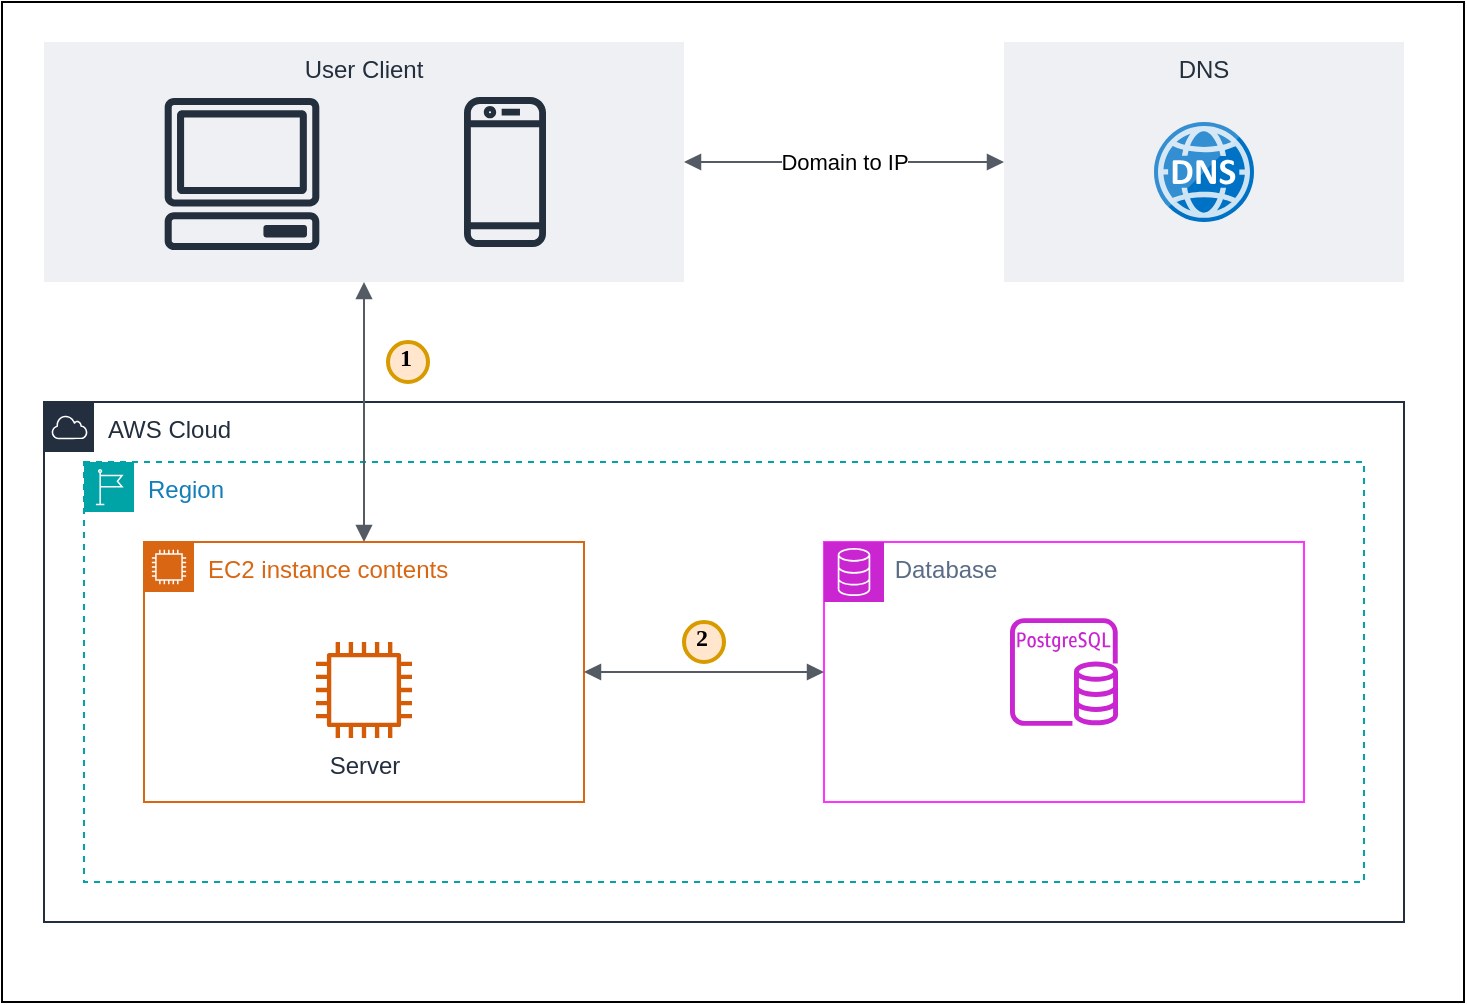 <mxfile>
    <diagram name="페이지-1" id="1zRKgmUaXTxRe6Tk9ieO">
        <mxGraphModel dx="1038" dy="547" grid="1" gridSize="10" guides="1" tooltips="1" connect="1" arrows="1" fold="1" page="1" pageScale="1" pageWidth="827" pageHeight="1169" math="0" shadow="0">
            <root>
                <mxCell id="0"/>
                <mxCell id="1" parent="0"/>
                <mxCell id="HX1PcJEUQ6J4BHZRip1N-5" value="User Client" style="fillColor=#EFF0F3;strokeColor=none;dashed=0;verticalAlign=top;fontStyle=0;fontColor=#232F3D;whiteSpace=wrap;html=1;" parent="1" vertex="1">
                    <mxGeometry x="40" y="40" width="320" height="120" as="geometry"/>
                </mxCell>
                <mxCell id="HX1PcJEUQ6J4BHZRip1N-1" value="DNS" style="fillColor=#EFF0F3;strokeColor=none;dashed=0;verticalAlign=top;fontStyle=0;fontColor=#232F3D;whiteSpace=wrap;html=1;" parent="1" vertex="1">
                    <mxGeometry x="520" y="40" width="200" height="120" as="geometry"/>
                </mxCell>
                <mxCell id="HX1PcJEUQ6J4BHZRip1N-2" value="" style="image;sketch=0;aspect=fixed;html=1;points=[];align=center;fontSize=12;image=img/lib/mscae/DNS.svg;" parent="1" vertex="1">
                    <mxGeometry x="595" y="80" width="50" height="50" as="geometry"/>
                </mxCell>
                <mxCell id="HX1PcJEUQ6J4BHZRip1N-3" value="" style="sketch=0;outlineConnect=0;fontColor=#232F3E;gradientColor=none;fillColor=#232F3D;strokeColor=none;dashed=0;verticalLabelPosition=bottom;verticalAlign=top;align=center;html=1;fontSize=12;fontStyle=0;aspect=fixed;pointerEvents=1;shape=mxgraph.aws4.mobile_client;" parent="1" vertex="1">
                    <mxGeometry x="250" y="66" width="41" height="78" as="geometry"/>
                </mxCell>
                <mxCell id="HX1PcJEUQ6J4BHZRip1N-4" value="" style="sketch=0;outlineConnect=0;fontColor=#232F3E;gradientColor=none;fillColor=#232F3D;strokeColor=none;dashed=0;verticalLabelPosition=bottom;verticalAlign=top;align=center;html=1;fontSize=12;fontStyle=0;aspect=fixed;pointerEvents=1;shape=mxgraph.aws4.client;" parent="1" vertex="1">
                    <mxGeometry x="100" y="68" width="78" height="76" as="geometry"/>
                </mxCell>
                <mxCell id="HX1PcJEUQ6J4BHZRip1N-6" value="AWS Cloud" style="points=[[0,0],[0.25,0],[0.5,0],[0.75,0],[1,0],[1,0.25],[1,0.5],[1,0.75],[1,1],[0.75,1],[0.5,1],[0.25,1],[0,1],[0,0.75],[0,0.5],[0,0.25]];outlineConnect=0;gradientColor=none;html=1;whiteSpace=wrap;fontSize=12;fontStyle=0;container=1;pointerEvents=0;collapsible=0;recursiveResize=0;shape=mxgraph.aws4.group;grIcon=mxgraph.aws4.group_aws_cloud;strokeColor=#232F3E;fillColor=none;verticalAlign=top;align=left;spacingLeft=30;fontColor=#232F3E;dashed=0;" parent="1" vertex="1">
                    <mxGeometry x="40" y="220" width="680" height="260" as="geometry"/>
                </mxCell>
                <mxCell id="HX1PcJEUQ6J4BHZRip1N-8" value="Region" style="points=[[0,0],[0.25,0],[0.5,0],[0.75,0],[1,0],[1,0.25],[1,0.5],[1,0.75],[1,1],[0.75,1],[0.5,1],[0.25,1],[0,1],[0,0.75],[0,0.5],[0,0.25]];outlineConnect=0;gradientColor=none;html=1;whiteSpace=wrap;fontSize=12;fontStyle=0;container=1;pointerEvents=0;collapsible=0;recursiveResize=0;shape=mxgraph.aws4.group;grIcon=mxgraph.aws4.group_region;strokeColor=#00A4A6;fillColor=none;verticalAlign=top;align=left;spacingLeft=30;fontColor=#147EBA;dashed=1;" parent="HX1PcJEUQ6J4BHZRip1N-6" vertex="1">
                    <mxGeometry x="20" y="30" width="640" height="210" as="geometry"/>
                </mxCell>
                <mxCell id="HX1PcJEUQ6J4BHZRip1N-9" value="EC2 instance contents" style="points=[[0,0],[0.25,0],[0.5,0],[0.75,0],[1,0],[1,0.25],[1,0.5],[1,0.75],[1,1],[0.75,1],[0.5,1],[0.25,1],[0,1],[0,0.75],[0,0.5],[0,0.25]];outlineConnect=0;gradientColor=none;html=1;whiteSpace=wrap;fontSize=12;fontStyle=0;container=1;pointerEvents=0;collapsible=0;recursiveResize=0;shape=mxgraph.aws4.group;grIcon=mxgraph.aws4.group_ec2_instance_contents;strokeColor=#D86613;fillColor=none;verticalAlign=top;align=left;spacingLeft=30;fontColor=#D86613;dashed=0;" parent="HX1PcJEUQ6J4BHZRip1N-8" vertex="1">
                    <mxGeometry x="30" y="40" width="220" height="130" as="geometry"/>
                </mxCell>
                <mxCell id="HX1PcJEUQ6J4BHZRip1N-18" value="&lt;div style=&quot;&quot;&gt;&lt;span style=&quot;background-color: initial;&quot;&gt;&amp;nbsp; &amp;nbsp; &amp;nbsp; &amp;nbsp; &amp;nbsp; Database&lt;/span&gt;&lt;/div&gt;" style="fillColor=none;strokeColor=#FF33FF;verticalAlign=top;fontStyle=0;fontColor=#5A6C86;whiteSpace=wrap;html=1;align=left;" parent="HX1PcJEUQ6J4BHZRip1N-8" vertex="1">
                    <mxGeometry x="370" y="40" width="240" height="130" as="geometry"/>
                </mxCell>
                <mxCell id="HX1PcJEUQ6J4BHZRip1N-19" value="" style="sketch=0;points=[[0,0,0],[0.25,0,0],[0.5,0,0],[0.75,0,0],[1,0,0],[0,1,0],[0.25,1,0],[0.5,1,0],[0.75,1,0],[1,1,0],[0,0.25,0],[0,0.5,0],[0,0.75,0],[1,0.25,0],[1,0.5,0],[1,0.75,0]];outlineConnect=0;fontColor=#232F3E;fillColor=#C925D1;strokeColor=#ffffff;dashed=0;verticalLabelPosition=bottom;verticalAlign=top;align=center;html=1;fontSize=12;fontStyle=0;aspect=fixed;shape=mxgraph.aws4.resourceIcon;resIcon=mxgraph.aws4.database;" parent="HX1PcJEUQ6J4BHZRip1N-8" vertex="1">
                    <mxGeometry x="370" y="40" width="30" height="30" as="geometry"/>
                </mxCell>
                <mxCell id="HX1PcJEUQ6J4BHZRip1N-21" value="" style="sketch=0;outlineConnect=0;fontColor=#232F3E;gradientColor=none;fillColor=#C925D1;strokeColor=none;dashed=0;verticalLabelPosition=bottom;verticalAlign=top;align=center;html=1;fontSize=12;fontStyle=0;aspect=fixed;pointerEvents=1;shape=mxgraph.aws4.rds_postgresql_instance;" parent="HX1PcJEUQ6J4BHZRip1N-8" vertex="1">
                    <mxGeometry x="463" y="78" width="54" height="54" as="geometry"/>
                </mxCell>
                <mxCell id="HX1PcJEUQ6J4BHZRip1N-22" value="" style="edgeStyle=orthogonalEdgeStyle;html=1;endArrow=block;elbow=vertical;startArrow=block;startFill=1;endFill=1;strokeColor=#545B64;rounded=0;exitX=1;exitY=0.5;exitDx=0;exitDy=0;entryX=0;entryY=0.5;entryDx=0;entryDy=0;" parent="HX1PcJEUQ6J4BHZRip1N-8" source="HX1PcJEUQ6J4BHZRip1N-9" target="HX1PcJEUQ6J4BHZRip1N-18" edge="1">
                    <mxGeometry width="100" relative="1" as="geometry">
                        <mxPoint x="360" y="320" as="sourcePoint"/>
                        <mxPoint x="460" y="320" as="targetPoint"/>
                    </mxGeometry>
                </mxCell>
                <mxCell id="HX1PcJEUQ6J4BHZRip1N-23" value="2" style="ellipse;whiteSpace=wrap;html=1;aspect=fixed;strokeWidth=2;fontFamily=Tahoma;spacingBottom=4;spacingRight=2;strokeColor=#d79b00;fillColor=#ffe6cc;fontStyle=1" parent="HX1PcJEUQ6J4BHZRip1N-8" vertex="1">
                    <mxGeometry x="300" y="80" width="20" height="20" as="geometry"/>
                </mxCell>
                <mxCell id="HX1PcJEUQ6J4BHZRip1N-12" value="Domain to IP" style="edgeStyle=orthogonalEdgeStyle;html=1;endArrow=block;elbow=vertical;startArrow=block;startFill=1;endFill=1;strokeColor=#545B64;rounded=0;exitX=1;exitY=0.5;exitDx=0;exitDy=0;entryX=0;entryY=0.5;entryDx=0;entryDy=0;" parent="1" source="HX1PcJEUQ6J4BHZRip1N-5" target="HX1PcJEUQ6J4BHZRip1N-1" edge="1">
                    <mxGeometry width="100" relative="1" as="geometry">
                        <mxPoint x="500" y="220" as="sourcePoint"/>
                        <mxPoint x="600" y="220" as="targetPoint"/>
                    </mxGeometry>
                </mxCell>
                <mxCell id="HX1PcJEUQ6J4BHZRip1N-13" value="" style="edgeStyle=orthogonalEdgeStyle;html=1;endArrow=block;elbow=vertical;startArrow=block;startFill=1;endFill=1;strokeColor=#545B64;rounded=0;exitX=0.5;exitY=1;exitDx=0;exitDy=0;entryX=0.5;entryY=0;entryDx=0;entryDy=0;" parent="1" source="HX1PcJEUQ6J4BHZRip1N-5" target="HX1PcJEUQ6J4BHZRip1N-9" edge="1">
                    <mxGeometry width="100" relative="1" as="geometry">
                        <mxPoint x="470" y="270" as="sourcePoint"/>
                        <mxPoint x="570" y="270" as="targetPoint"/>
                    </mxGeometry>
                </mxCell>
                <mxCell id="2" value="Server" style="sketch=0;outlineConnect=0;fontColor=#232F3E;gradientColor=none;fillColor=#D45B07;strokeColor=none;dashed=0;verticalLabelPosition=bottom;verticalAlign=top;align=center;html=1;fontSize=12;fontStyle=0;aspect=fixed;pointerEvents=1;shape=mxgraph.aws4.instance2;" parent="1" vertex="1">
                    <mxGeometry x="176" y="340" width="48" height="48" as="geometry"/>
                </mxCell>
                <mxCell id="4" value="1" style="ellipse;whiteSpace=wrap;html=1;aspect=fixed;strokeWidth=2;fontFamily=Tahoma;spacingBottom=4;spacingRight=2;strokeColor=#d79b00;fillColor=#ffe6cc;fontStyle=1" parent="1" vertex="1">
                    <mxGeometry x="212" y="190" width="20" height="20" as="geometry"/>
                </mxCell>
                <mxCell id="5" value="" style="rounded=0;whiteSpace=wrap;html=1;fillColor=none;" vertex="1" parent="1">
                    <mxGeometry x="19" y="20" width="731" height="500" as="geometry"/>
                </mxCell>
            </root>
        </mxGraphModel>
    </diagram>
</mxfile>
